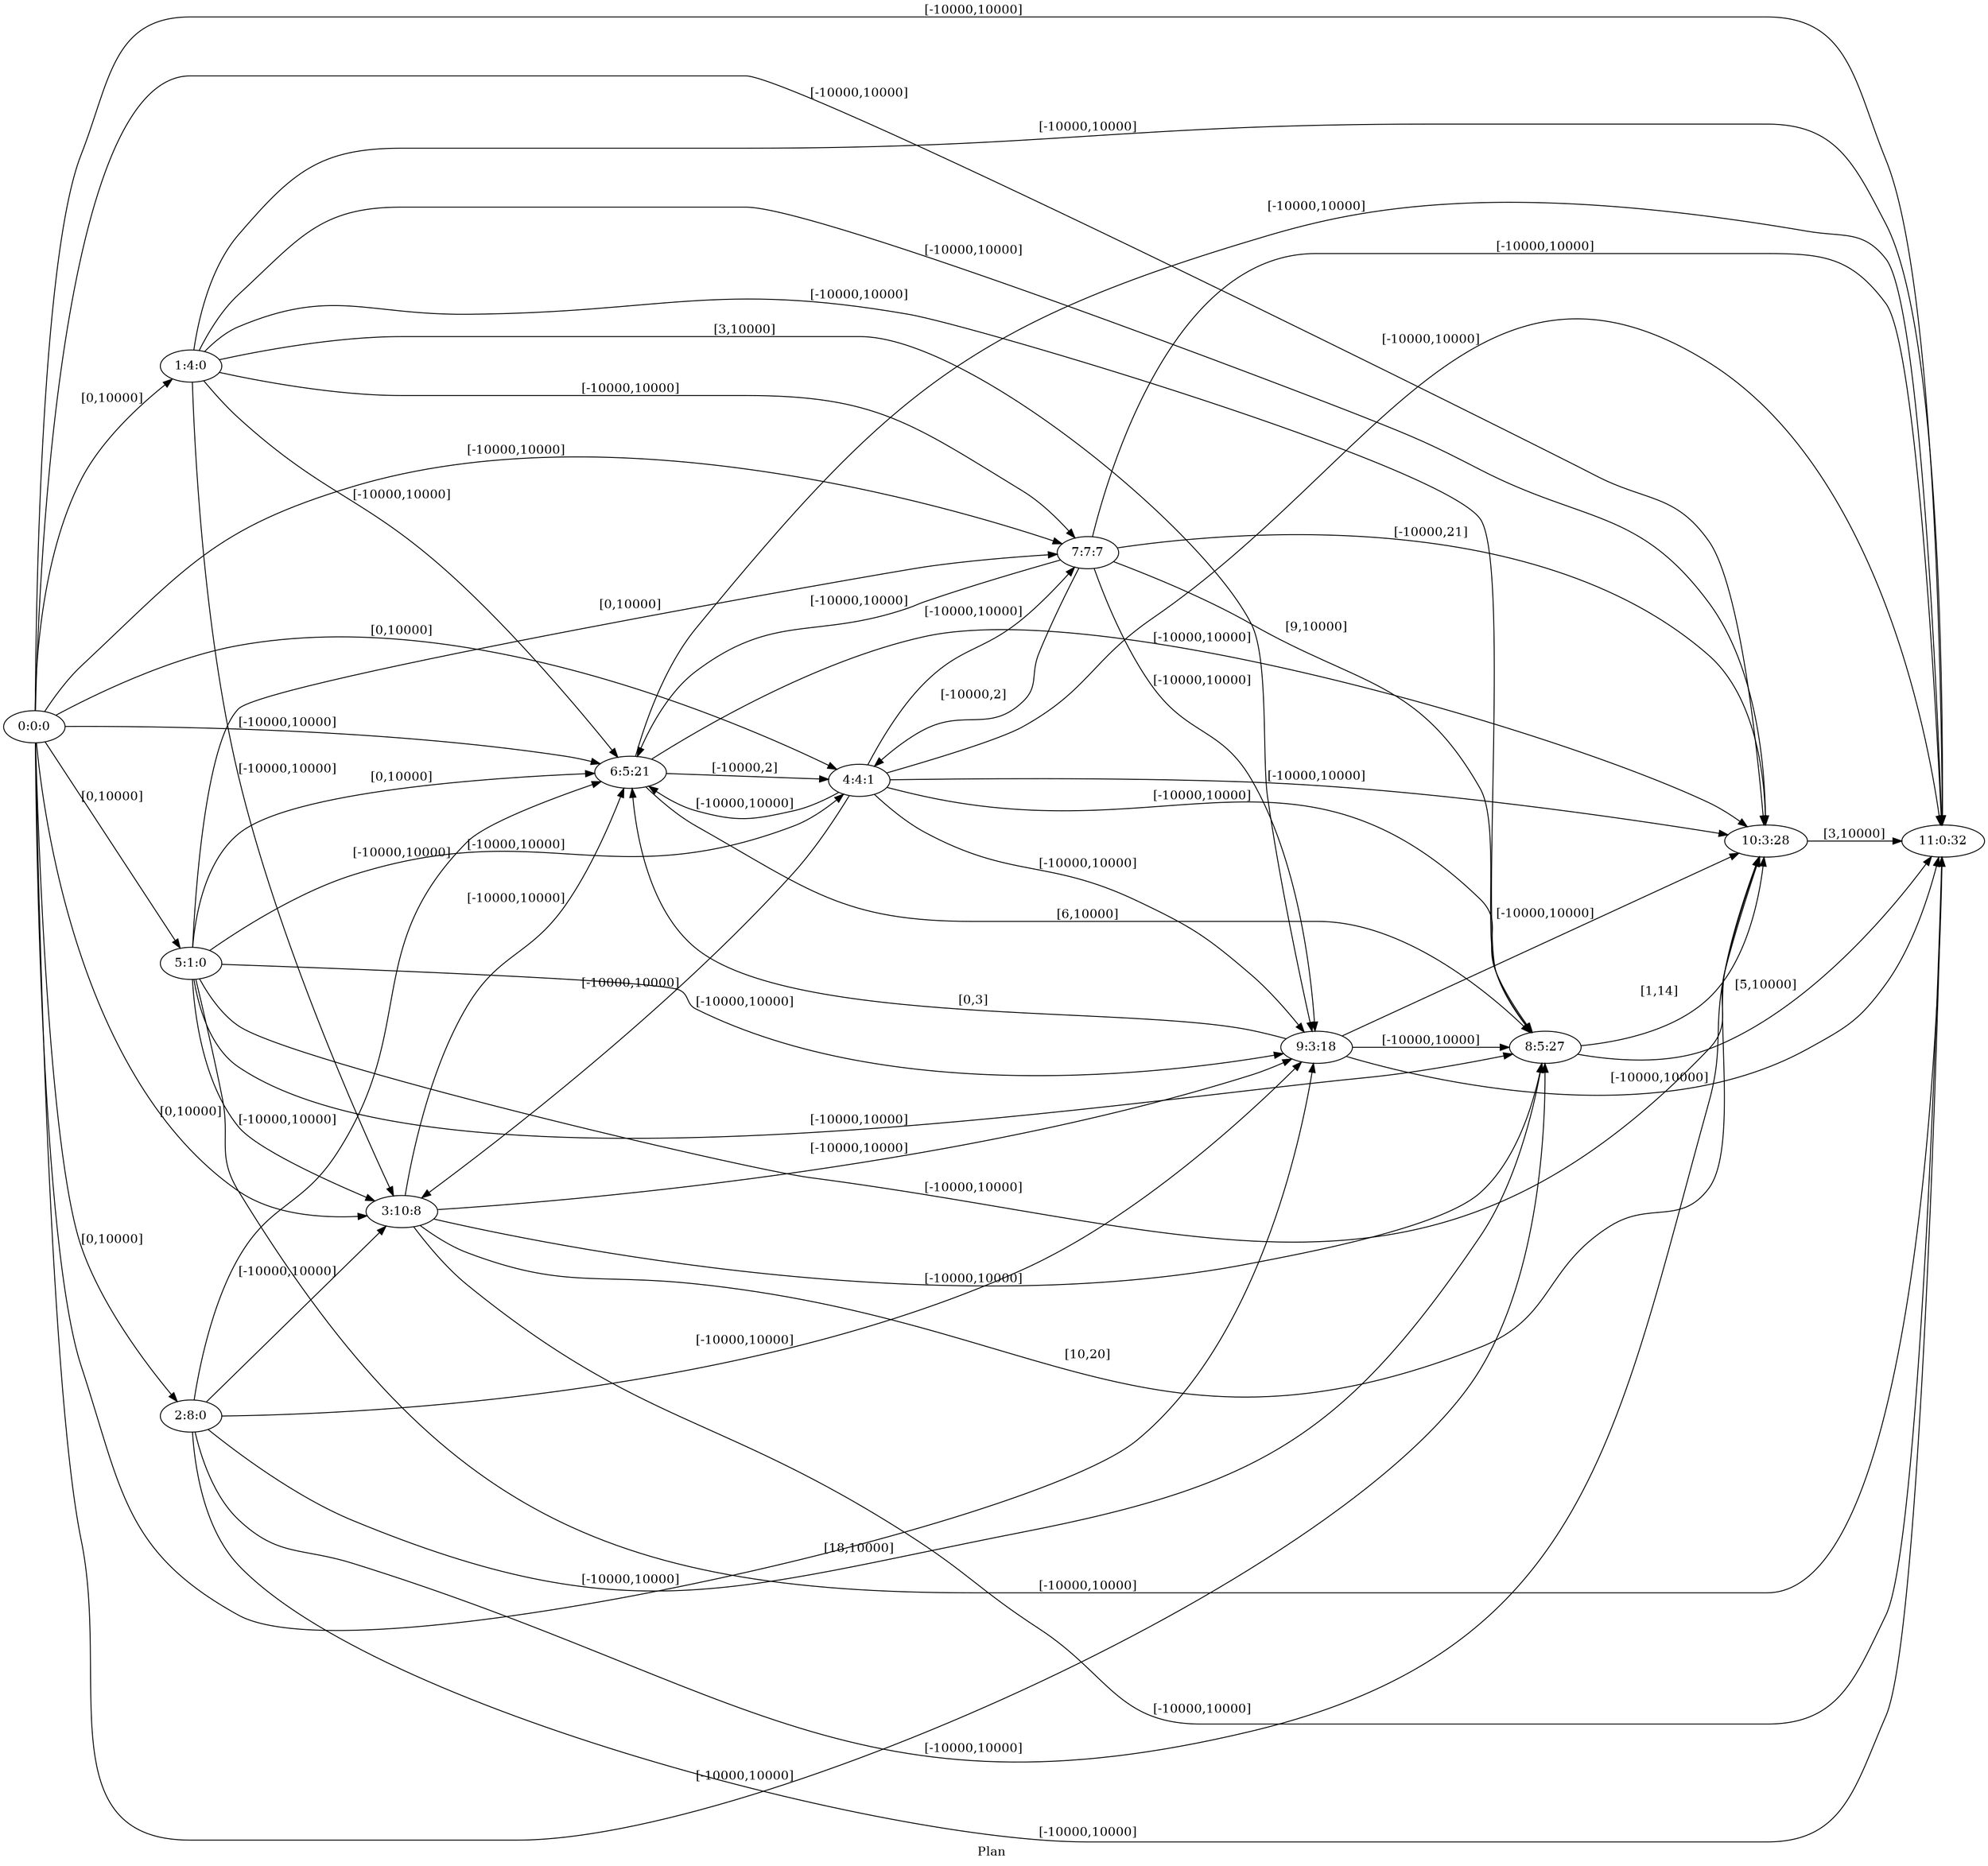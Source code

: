 digraph G {
 rankdir = LR;
 nodesep = .45; 
 size = 30;
label="Plan ";
 fldt = 0.611255;
"0:0:0"->"1:4:0"[ label = "[0,10000]"];
"0:0:0"->"2:8:0"[ label = "[0,10000]"];
"0:0:0"->"3:10:8"[ label = "[0,10000]"];
"0:0:0"->"4:4:1"[ label = "[0,10000]"];
"0:0:0"->"5:1:0"[ label = "[0,10000]"];
"0:0:0"->"6:5:21"[ label = "[-10000,10000]"];
"0:0:0"->"7:7:7"[ label = "[-10000,10000]"];
"0:0:0"->"8:5:27"[ label = "[-10000,10000]"];
"0:0:0"->"9:3:18"[ label = "[-10000,10000]"];
"0:0:0"->"10:3:28"[ label = "[-10000,10000]"];
"0:0:0"->"11:0:32"[ label = "[-10000,10000]"];
"1:4:0"->"3:10:8"[ label = "[-10000,10000]"];
"1:4:0"->"6:5:21"[ label = "[-10000,10000]"];
"1:4:0"->"7:7:7"[ label = "[-10000,10000]"];
"1:4:0"->"8:5:27"[ label = "[-10000,10000]"];
"1:4:0"->"9:3:18"[ label = "[3,10000]"];
"1:4:0"->"10:3:28"[ label = "[-10000,10000]"];
"1:4:0"->"11:0:32"[ label = "[-10000,10000]"];
"2:8:0"->"3:10:8"[ label = "[-10000,10000]"];
"2:8:0"->"6:5:21"[ label = "[-10000,10000]"];
"2:8:0"->"8:5:27"[ label = "[18,10000]"];
"2:8:0"->"9:3:18"[ label = "[-10000,10000]"];
"2:8:0"->"10:3:28"[ label = "[-10000,10000]"];
"2:8:0"->"11:0:32"[ label = "[-10000,10000]"];
"3:10:8"->"6:5:21"[ label = "[-10000,10000]"];
"3:10:8"->"8:5:27"[ label = "[-10000,10000]"];
"3:10:8"->"9:3:18"[ label = "[-10000,10000]"];
"3:10:8"->"10:3:28"[ label = "[10,20]"];
"3:10:8"->"11:0:32"[ label = "[-10000,10000]"];
"4:4:1"->"3:10:8"[ label = "[-10000,10000]"];
"4:4:1"->"6:5:21"[ label = "[-10000,10000]"];
"4:4:1"->"7:7:7"[ label = "[-10000,10000]"];
"4:4:1"->"8:5:27"[ label = "[-10000,10000]"];
"4:4:1"->"9:3:18"[ label = "[-10000,10000]"];
"4:4:1"->"10:3:28"[ label = "[-10000,10000]"];
"4:4:1"->"11:0:32"[ label = "[-10000,10000]"];
"5:1:0"->"3:10:8"[ label = "[-10000,10000]"];
"5:1:0"->"4:4:1"[ label = "[-10000,10000]"];
"5:1:0"->"6:5:21"[ label = "[0,10000]"];
"5:1:0"->"7:7:7"[ label = "[0,10000]"];
"5:1:0"->"8:5:27"[ label = "[-10000,10000]"];
"5:1:0"->"9:3:18"[ label = "[-10000,10000]"];
"5:1:0"->"10:3:28"[ label = "[-10000,10000]"];
"5:1:0"->"11:0:32"[ label = "[-10000,10000]"];
"6:5:21"->"4:4:1"[ label = "[-10000,2]"];
"6:5:21"->"8:5:27"[ label = "[6,10000]"];
"6:5:21"->"10:3:28"[ label = "[-10000,10000]"];
"6:5:21"->"11:0:32"[ label = "[-10000,10000]"];
"7:7:7"->"4:4:1"[ label = "[-10000,2]"];
"7:7:7"->"6:5:21"[ label = "[-10000,10000]"];
"7:7:7"->"8:5:27"[ label = "[9,10000]"];
"7:7:7"->"9:3:18"[ label = "[-10000,10000]"];
"7:7:7"->"10:3:28"[ label = "[-10000,21]"];
"7:7:7"->"11:0:32"[ label = "[-10000,10000]"];
"8:5:27"->"10:3:28"[ label = "[1,14]"];
"8:5:27"->"11:0:32"[ label = "[5,10000]"];
"9:3:18"->"6:5:21"[ label = "[0,3]"];
"9:3:18"->"8:5:27"[ label = "[-10000,10000]"];
"9:3:18"->"10:3:28"[ label = "[-10000,10000]"];
"9:3:18"->"11:0:32"[ label = "[-10000,10000]"];
"10:3:28"->"11:0:32"[ label = "[3,10000]"];
}
